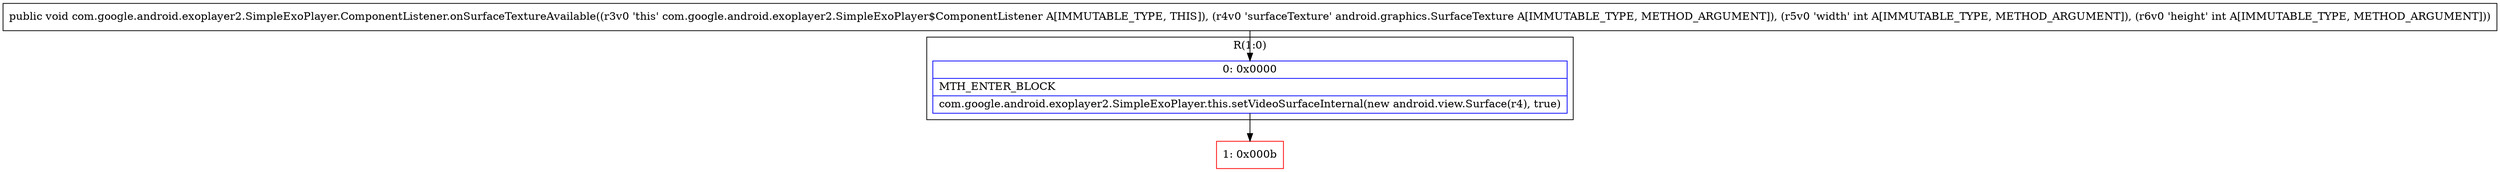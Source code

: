 digraph "CFG forcom.google.android.exoplayer2.SimpleExoPlayer.ComponentListener.onSurfaceTextureAvailable(Landroid\/graphics\/SurfaceTexture;II)V" {
subgraph cluster_Region_1551756465 {
label = "R(1:0)";
node [shape=record,color=blue];
Node_0 [shape=record,label="{0\:\ 0x0000|MTH_ENTER_BLOCK\l|com.google.android.exoplayer2.SimpleExoPlayer.this.setVideoSurfaceInternal(new android.view.Surface(r4), true)\l}"];
}
Node_1 [shape=record,color=red,label="{1\:\ 0x000b}"];
MethodNode[shape=record,label="{public void com.google.android.exoplayer2.SimpleExoPlayer.ComponentListener.onSurfaceTextureAvailable((r3v0 'this' com.google.android.exoplayer2.SimpleExoPlayer$ComponentListener A[IMMUTABLE_TYPE, THIS]), (r4v0 'surfaceTexture' android.graphics.SurfaceTexture A[IMMUTABLE_TYPE, METHOD_ARGUMENT]), (r5v0 'width' int A[IMMUTABLE_TYPE, METHOD_ARGUMENT]), (r6v0 'height' int A[IMMUTABLE_TYPE, METHOD_ARGUMENT])) }"];
MethodNode -> Node_0;
Node_0 -> Node_1;
}

